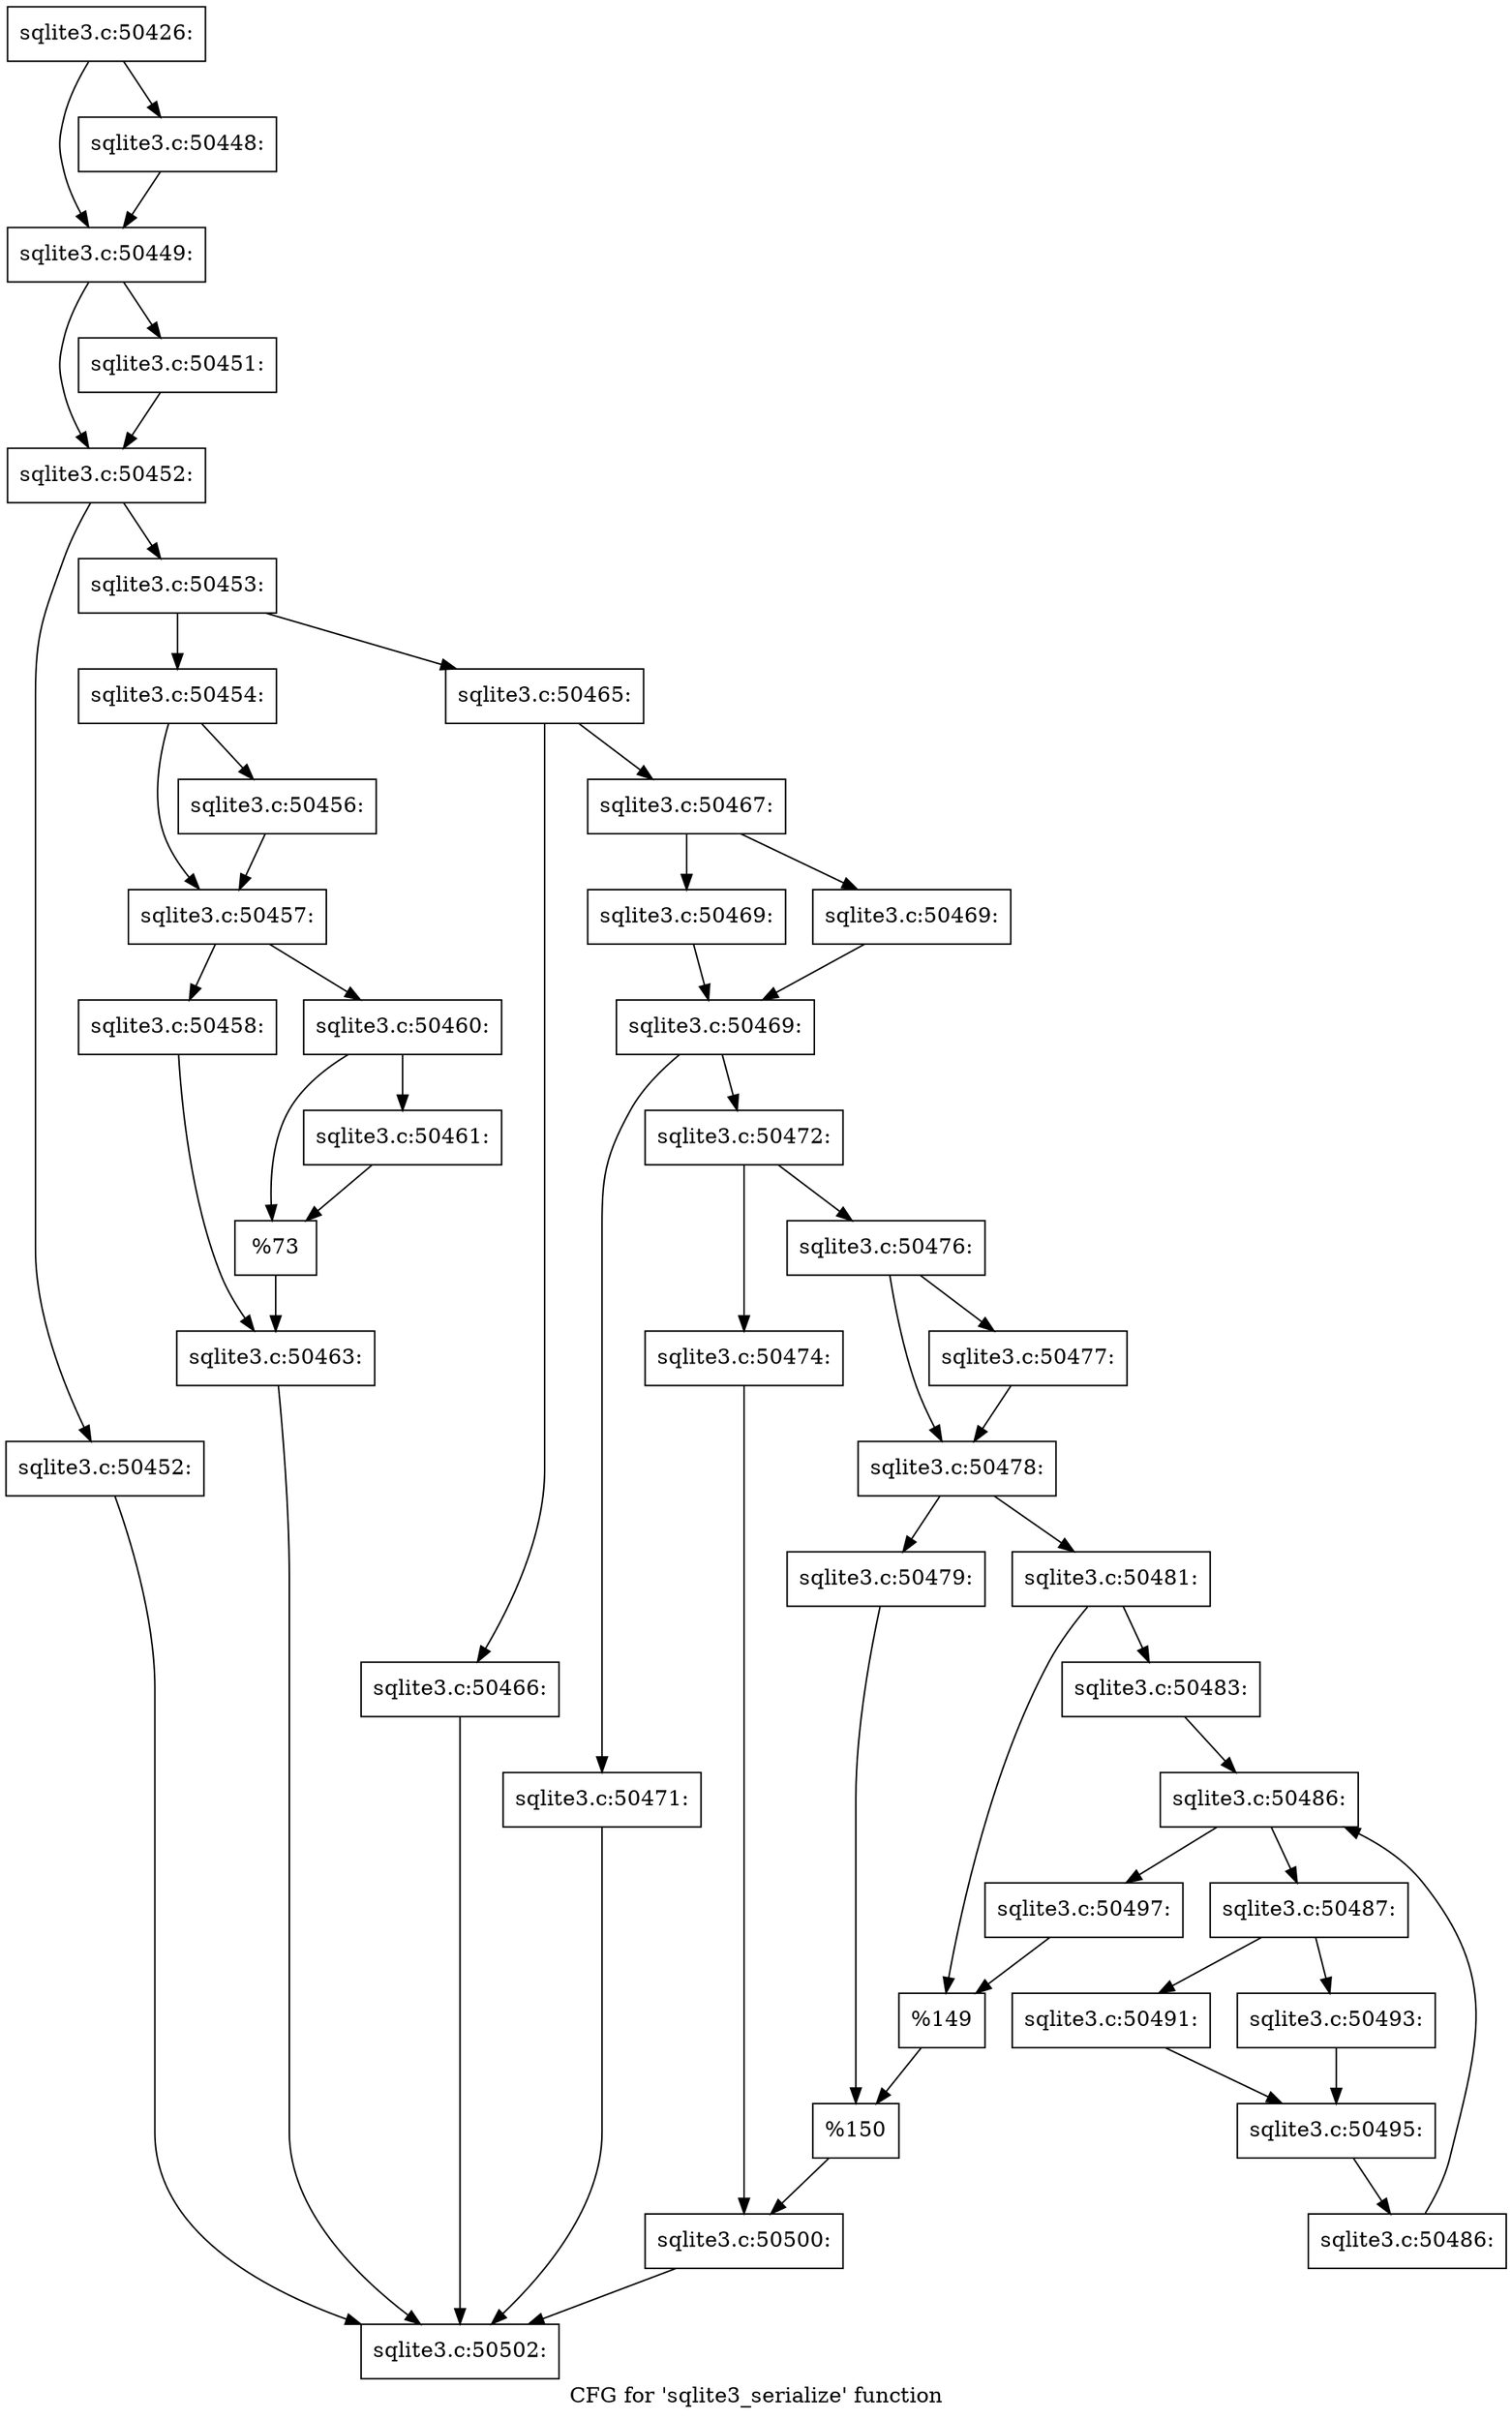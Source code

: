 digraph "CFG for 'sqlite3_serialize' function" {
	label="CFG for 'sqlite3_serialize' function";

	Node0x55c0f57b89c0 [shape=record,label="{sqlite3.c:50426:}"];
	Node0x55c0f57b89c0 -> Node0x55c0f57b9250;
	Node0x55c0f57b89c0 -> Node0x55c0f57b92a0;
	Node0x55c0f57b9250 [shape=record,label="{sqlite3.c:50448:}"];
	Node0x55c0f57b9250 -> Node0x55c0f57b92a0;
	Node0x55c0f57b92a0 [shape=record,label="{sqlite3.c:50449:}"];
	Node0x55c0f57b92a0 -> Node0x55c0f57ab910;
	Node0x55c0f57b92a0 -> Node0x55c0f57ba200;
	Node0x55c0f57ab910 [shape=record,label="{sqlite3.c:50451:}"];
	Node0x55c0f57ab910 -> Node0x55c0f57ba200;
	Node0x55c0f57ba200 [shape=record,label="{sqlite3.c:50452:}"];
	Node0x55c0f57ba200 -> Node0x55c0f57bac80;
	Node0x55c0f57ba200 -> Node0x55c0f57bacd0;
	Node0x55c0f57bac80 [shape=record,label="{sqlite3.c:50452:}"];
	Node0x55c0f57bac80 -> Node0x55c0f57b3d80;
	Node0x55c0f57bacd0 [shape=record,label="{sqlite3.c:50453:}"];
	Node0x55c0f57bacd0 -> Node0x55c0f57bb0b0;
	Node0x55c0f57bacd0 -> Node0x55c0f57bb100;
	Node0x55c0f57bb0b0 [shape=record,label="{sqlite3.c:50454:}"];
	Node0x55c0f57bb0b0 -> Node0x55c0f57bb860;
	Node0x55c0f57bb0b0 -> Node0x55c0f57bb8b0;
	Node0x55c0f57bb860 [shape=record,label="{sqlite3.c:50456:}"];
	Node0x55c0f57bb860 -> Node0x55c0f57bb8b0;
	Node0x55c0f57bb8b0 [shape=record,label="{sqlite3.c:50457:}"];
	Node0x55c0f57bb8b0 -> Node0x55c0f57bbf10;
	Node0x55c0f57bb8b0 -> Node0x55c0f57bbfb0;
	Node0x55c0f57bbf10 [shape=record,label="{sqlite3.c:50458:}"];
	Node0x55c0f57bbf10 -> Node0x55c0f57bbf60;
	Node0x55c0f57bbfb0 [shape=record,label="{sqlite3.c:50460:}"];
	Node0x55c0f57bbfb0 -> Node0x55c0f57bcbd0;
	Node0x55c0f57bbfb0 -> Node0x55c0f57bcc20;
	Node0x55c0f57bcbd0 [shape=record,label="{sqlite3.c:50461:}"];
	Node0x55c0f57bcbd0 -> Node0x55c0f57bcc20;
	Node0x55c0f57bcc20 [shape=record,label="{%73}"];
	Node0x55c0f57bcc20 -> Node0x55c0f57bbf60;
	Node0x55c0f57bbf60 [shape=record,label="{sqlite3.c:50463:}"];
	Node0x55c0f57bbf60 -> Node0x55c0f57b3d80;
	Node0x55c0f57bb100 [shape=record,label="{sqlite3.c:50465:}"];
	Node0x55c0f57bb100 -> Node0x55c0f57bde60;
	Node0x55c0f57bb100 -> Node0x55c0f57bdeb0;
	Node0x55c0f57bde60 [shape=record,label="{sqlite3.c:50466:}"];
	Node0x55c0f57bde60 -> Node0x55c0f57b3d80;
	Node0x55c0f57bdeb0 [shape=record,label="{sqlite3.c:50467:}"];
	Node0x55c0f57bdeb0 -> Node0x55c0f57be9f0;
	Node0x55c0f57bdeb0 -> Node0x55c0f57bf050;
	Node0x55c0f57be9f0 [shape=record,label="{sqlite3.c:50469:}"];
	Node0x55c0f57be9f0 -> Node0x55c0f57bf0a0;
	Node0x55c0f57bf050 [shape=record,label="{sqlite3.c:50469:}"];
	Node0x55c0f57bf050 -> Node0x55c0f57bf0a0;
	Node0x55c0f57bf0a0 [shape=record,label="{sqlite3.c:50469:}"];
	Node0x55c0f57bf0a0 -> Node0x55c0f57bf870;
	Node0x55c0f57bf0a0 -> Node0x55c0f57bf8c0;
	Node0x55c0f57bf870 [shape=record,label="{sqlite3.c:50471:}"];
	Node0x55c0f57bf870 -> Node0x55c0f57b3d80;
	Node0x55c0f57bf8c0 [shape=record,label="{sqlite3.c:50472:}"];
	Node0x55c0f57bf8c0 -> Node0x55c0f57c0060;
	Node0x55c0f57bf8c0 -> Node0x55c0f57c02e0;
	Node0x55c0f57c0060 [shape=record,label="{sqlite3.c:50474:}"];
	Node0x55c0f57c0060 -> Node0x55c0f57c0290;
	Node0x55c0f57c02e0 [shape=record,label="{sqlite3.c:50476:}"];
	Node0x55c0f57c02e0 -> Node0x55c0f57c0ae0;
	Node0x55c0f57c02e0 -> Node0x55c0f57c0e20;
	Node0x55c0f57c0ae0 [shape=record,label="{sqlite3.c:50477:}"];
	Node0x55c0f57c0ae0 -> Node0x55c0f57c0e20;
	Node0x55c0f57c0e20 [shape=record,label="{sqlite3.c:50478:}"];
	Node0x55c0f57c0e20 -> Node0x55c0f57c11d0;
	Node0x55c0f57c0e20 -> Node0x55c0f57c1270;
	Node0x55c0f57c11d0 [shape=record,label="{sqlite3.c:50479:}"];
	Node0x55c0f57c11d0 -> Node0x55c0f57c1220;
	Node0x55c0f57c1270 [shape=record,label="{sqlite3.c:50481:}"];
	Node0x55c0f57c1270 -> Node0x55c0f57c1a10;
	Node0x55c0f57c1270 -> Node0x55c0f57c1a60;
	Node0x55c0f57c1a10 [shape=record,label="{sqlite3.c:50483:}"];
	Node0x55c0f57c1a10 -> Node0x55c0f57c3630;
	Node0x55c0f57c3630 [shape=record,label="{sqlite3.c:50486:}"];
	Node0x55c0f57c3630 -> Node0x55c0f57c3770;
	Node0x55c0f57c3630 -> Node0x55c0f57c3480;
	Node0x55c0f57c3770 [shape=record,label="{sqlite3.c:50487:}"];
	Node0x55c0f57c3770 -> Node0x55c0f57c7440;
	Node0x55c0f57c3770 -> Node0x55c0f57c7810;
	Node0x55c0f57c7440 [shape=record,label="{sqlite3.c:50491:}"];
	Node0x55c0f57c7440 -> Node0x55c0f57c77c0;
	Node0x55c0f57c7810 [shape=record,label="{sqlite3.c:50493:}"];
	Node0x55c0f57c7810 -> Node0x55c0f57c77c0;
	Node0x55c0f57c77c0 [shape=record,label="{sqlite3.c:50495:}"];
	Node0x55c0f57c77c0 -> Node0x55c0f57c36e0;
	Node0x55c0f57c36e0 [shape=record,label="{sqlite3.c:50486:}"];
	Node0x55c0f57c36e0 -> Node0x55c0f57c3630;
	Node0x55c0f57c3480 [shape=record,label="{sqlite3.c:50497:}"];
	Node0x55c0f57c3480 -> Node0x55c0f57c1a60;
	Node0x55c0f57c1a60 [shape=record,label="{%149}"];
	Node0x55c0f57c1a60 -> Node0x55c0f57c1220;
	Node0x55c0f57c1220 [shape=record,label="{%150}"];
	Node0x55c0f57c1220 -> Node0x55c0f57c0290;
	Node0x55c0f57c0290 [shape=record,label="{sqlite3.c:50500:}"];
	Node0x55c0f57c0290 -> Node0x55c0f57b3d80;
	Node0x55c0f57b3d80 [shape=record,label="{sqlite3.c:50502:}"];
}
